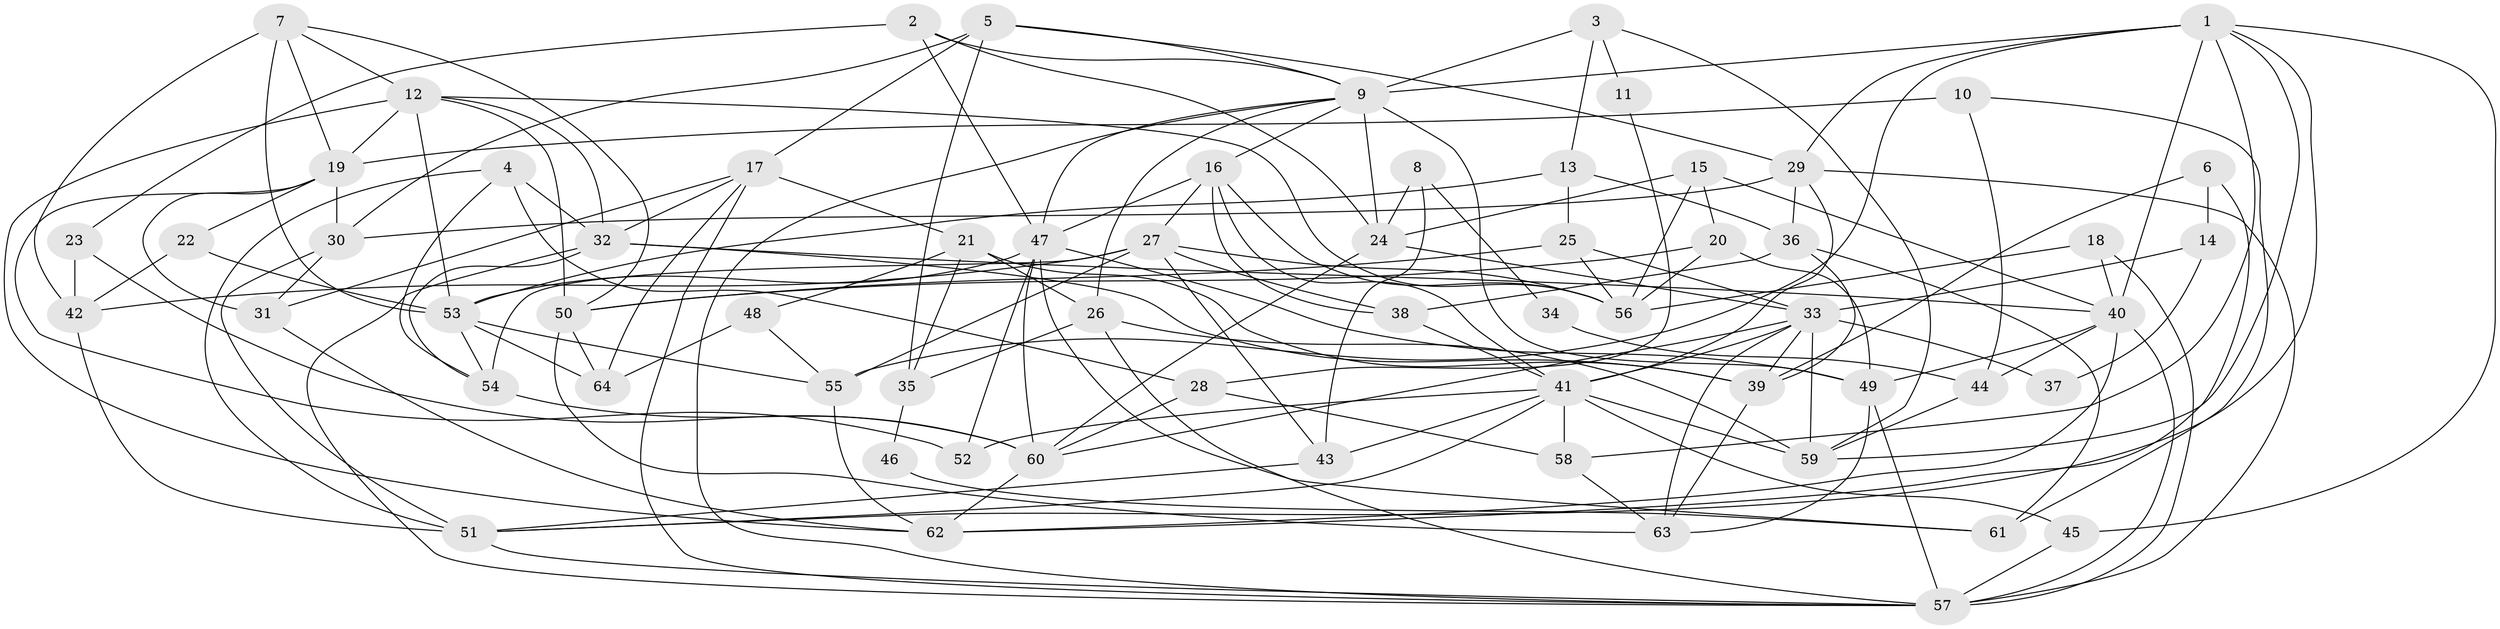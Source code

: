 // original degree distribution, {5: 0.14150943396226415, 8: 0.018867924528301886, 4: 0.27358490566037735, 3: 0.29245283018867924, 2: 0.14150943396226415, 7: 0.05660377358490566, 6: 0.0660377358490566, 10: 0.009433962264150943}
// Generated by graph-tools (version 1.1) at 2025/37/03/04/25 23:37:07]
// undirected, 64 vertices, 163 edges
graph export_dot {
  node [color=gray90,style=filled];
  1;
  2;
  3;
  4;
  5;
  6;
  7;
  8;
  9;
  10;
  11;
  12;
  13;
  14;
  15;
  16;
  17;
  18;
  19;
  20;
  21;
  22;
  23;
  24;
  25;
  26;
  27;
  28;
  29;
  30;
  31;
  32;
  33;
  34;
  35;
  36;
  37;
  38;
  39;
  40;
  41;
  42;
  43;
  44;
  45;
  46;
  47;
  48;
  49;
  50;
  51;
  52;
  53;
  54;
  55;
  56;
  57;
  58;
  59;
  60;
  61;
  62;
  63;
  64;
  1 -- 9 [weight=1.0];
  1 -- 29 [weight=1.0];
  1 -- 40 [weight=1.0];
  1 -- 45 [weight=1.0];
  1 -- 51 [weight=1.0];
  1 -- 55 [weight=1.0];
  1 -- 58 [weight=1.0];
  1 -- 59 [weight=1.0];
  2 -- 9 [weight=1.0];
  2 -- 23 [weight=1.0];
  2 -- 24 [weight=1.0];
  2 -- 47 [weight=1.0];
  3 -- 9 [weight=1.0];
  3 -- 11 [weight=1.0];
  3 -- 13 [weight=1.0];
  3 -- 59 [weight=1.0];
  4 -- 28 [weight=1.0];
  4 -- 32 [weight=1.0];
  4 -- 51 [weight=1.0];
  4 -- 54 [weight=1.0];
  5 -- 9 [weight=1.0];
  5 -- 17 [weight=1.0];
  5 -- 29 [weight=1.0];
  5 -- 30 [weight=1.0];
  5 -- 35 [weight=1.0];
  6 -- 14 [weight=1.0];
  6 -- 39 [weight=1.0];
  6 -- 62 [weight=1.0];
  7 -- 12 [weight=1.0];
  7 -- 19 [weight=1.0];
  7 -- 42 [weight=1.0];
  7 -- 50 [weight=1.0];
  7 -- 53 [weight=1.0];
  8 -- 24 [weight=1.0];
  8 -- 34 [weight=1.0];
  8 -- 43 [weight=1.0];
  9 -- 16 [weight=1.0];
  9 -- 24 [weight=1.0];
  9 -- 26 [weight=1.0];
  9 -- 47 [weight=1.0];
  9 -- 49 [weight=1.0];
  9 -- 57 [weight=1.0];
  10 -- 19 [weight=1.0];
  10 -- 44 [weight=1.0];
  10 -- 61 [weight=1.0];
  11 -- 28 [weight=1.0];
  12 -- 19 [weight=1.0];
  12 -- 32 [weight=1.0];
  12 -- 50 [weight=1.0];
  12 -- 53 [weight=1.0];
  12 -- 56 [weight=1.0];
  12 -- 62 [weight=1.0];
  13 -- 25 [weight=1.0];
  13 -- 36 [weight=1.0];
  13 -- 53 [weight=1.0];
  14 -- 33 [weight=1.0];
  14 -- 37 [weight=1.0];
  15 -- 20 [weight=1.0];
  15 -- 24 [weight=1.0];
  15 -- 40 [weight=1.0];
  15 -- 56 [weight=1.0];
  16 -- 27 [weight=1.0];
  16 -- 38 [weight=1.0];
  16 -- 41 [weight=1.0];
  16 -- 47 [weight=1.0];
  16 -- 56 [weight=1.0];
  17 -- 21 [weight=1.0];
  17 -- 31 [weight=1.0];
  17 -- 32 [weight=1.0];
  17 -- 57 [weight=1.0];
  17 -- 64 [weight=1.0];
  18 -- 40 [weight=1.0];
  18 -- 56 [weight=1.0];
  18 -- 57 [weight=1.0];
  19 -- 22 [weight=1.0];
  19 -- 30 [weight=1.0];
  19 -- 31 [weight=1.0];
  19 -- 52 [weight=1.0];
  20 -- 49 [weight=1.0];
  20 -- 50 [weight=1.0];
  20 -- 56 [weight=1.0];
  21 -- 26 [weight=1.0];
  21 -- 35 [weight=1.0];
  21 -- 39 [weight=1.0];
  21 -- 48 [weight=1.0];
  22 -- 42 [weight=1.0];
  22 -- 53 [weight=1.0];
  23 -- 42 [weight=2.0];
  23 -- 60 [weight=1.0];
  24 -- 33 [weight=1.0];
  24 -- 60 [weight=1.0];
  25 -- 33 [weight=1.0];
  25 -- 50 [weight=1.0];
  25 -- 56 [weight=2.0];
  26 -- 35 [weight=1.0];
  26 -- 57 [weight=1.0];
  26 -- 59 [weight=1.0];
  27 -- 38 [weight=1.0];
  27 -- 42 [weight=1.0];
  27 -- 43 [weight=1.0];
  27 -- 54 [weight=1.0];
  27 -- 55 [weight=1.0];
  27 -- 56 [weight=2.0];
  28 -- 58 [weight=1.0];
  28 -- 60 [weight=1.0];
  29 -- 30 [weight=1.0];
  29 -- 36 [weight=1.0];
  29 -- 41 [weight=1.0];
  29 -- 57 [weight=1.0];
  30 -- 31 [weight=1.0];
  30 -- 51 [weight=1.0];
  31 -- 62 [weight=1.0];
  32 -- 39 [weight=1.0];
  32 -- 40 [weight=1.0];
  32 -- 54 [weight=1.0];
  32 -- 57 [weight=1.0];
  33 -- 37 [weight=1.0];
  33 -- 39 [weight=1.0];
  33 -- 41 [weight=1.0];
  33 -- 59 [weight=1.0];
  33 -- 60 [weight=1.0];
  33 -- 63 [weight=1.0];
  34 -- 44 [weight=1.0];
  35 -- 46 [weight=1.0];
  36 -- 38 [weight=1.0];
  36 -- 39 [weight=1.0];
  36 -- 61 [weight=1.0];
  38 -- 41 [weight=1.0];
  39 -- 63 [weight=1.0];
  40 -- 44 [weight=1.0];
  40 -- 49 [weight=1.0];
  40 -- 57 [weight=1.0];
  40 -- 62 [weight=1.0];
  41 -- 43 [weight=1.0];
  41 -- 45 [weight=1.0];
  41 -- 51 [weight=1.0];
  41 -- 52 [weight=1.0];
  41 -- 58 [weight=1.0];
  41 -- 59 [weight=1.0];
  42 -- 51 [weight=1.0];
  43 -- 51 [weight=1.0];
  44 -- 59 [weight=1.0];
  45 -- 57 [weight=2.0];
  46 -- 61 [weight=1.0];
  47 -- 49 [weight=1.0];
  47 -- 52 [weight=1.0];
  47 -- 53 [weight=1.0];
  47 -- 60 [weight=1.0];
  47 -- 61 [weight=1.0];
  48 -- 55 [weight=1.0];
  48 -- 64 [weight=1.0];
  49 -- 57 [weight=1.0];
  49 -- 63 [weight=1.0];
  50 -- 63 [weight=1.0];
  50 -- 64 [weight=1.0];
  51 -- 57 [weight=1.0];
  53 -- 54 [weight=2.0];
  53 -- 55 [weight=1.0];
  53 -- 64 [weight=1.0];
  54 -- 60 [weight=1.0];
  55 -- 62 [weight=1.0];
  58 -- 63 [weight=1.0];
  60 -- 62 [weight=1.0];
}
